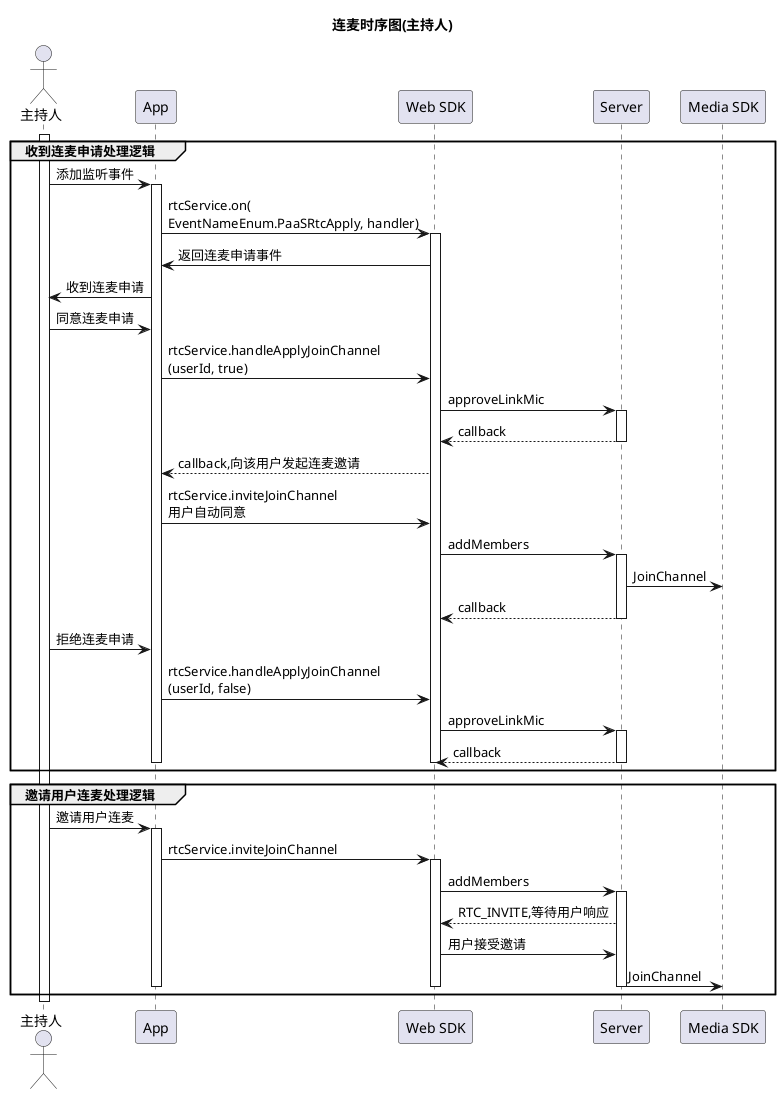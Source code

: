 @startuml
title 连麦时序图(主持人)
actor "主持人" as owner
participant "App" as app
participant "Web SDK" as websdk
participant "Server" as server
participant "Media SDK" as mediasdk

activate owner
group 收到连麦申请处理逻辑
owner -> app: 添加监听事件
activate app
app -> websdk: rtcService.on(\nEventNameEnum.PaaSRtcApply, handler)
activate websdk
websdk -> app: 返回连麦申请事件
app -> owner: 收到连麦申请
owner -> app: 同意连麦申请
app -> websdk: rtcService.handleApplyJoinChannel\n(userId, true)
websdk -> server: approveLinkMic
activate server
server --> websdk: callback
deactivate server
websdk --> app: callback,向该用户发起连麦邀请
app -> websdk: rtcService.inviteJoinChannel\n用户自动同意
websdk -> server: addMembers
activate server
server -> mediasdk: JoinChannel
server --> websdk: callback
deactivate server
owner -> app: 拒绝连麦申请
app -> websdk: rtcService.handleApplyJoinChannel\n(userId, false)
websdk -> server: approveLinkMic
activate server
server --> websdk: callback
deactivate server
deactivate app
deactivate websdk
end

group 邀请用户连麦处理逻辑
owner -> app: 邀请用户连麦
activate app
app -> websdk: rtcService.inviteJoinChannel
activate websdk
websdk -> server: addMembers
activate server
server --> websdk: RTC_INVITE,等待用户响应
websdk -> server: 用户接受邀请
server -> mediasdk: JoinChannel
deactivate server
deactivate websdk
deactivate app
end
deactivate owner


@enduml